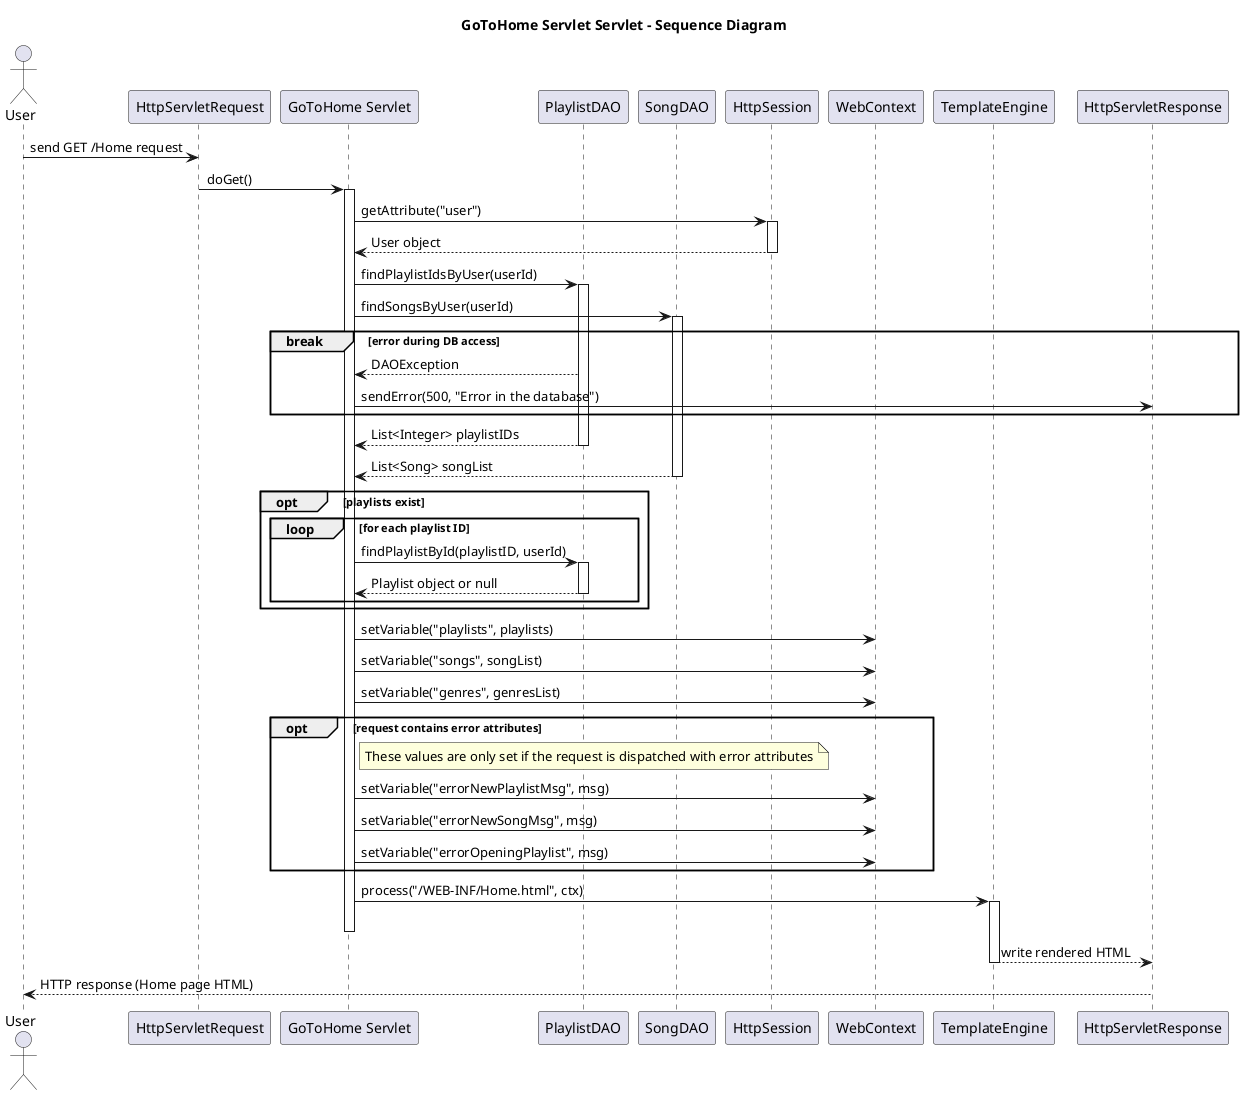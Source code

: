 @startuml
title GoToHome Servlet Servlet - Sequence Diagram
actor User
participant "HttpServletRequest" as Request
participant "GoToHome Servlet" as Servlet
participant "PlaylistDAO" as PlaylistDAO
participant "SongDAO" as SongDAO
participant "HttpSession" as Session
participant "WebContext" as ctx
participant "TemplateEngine" as Template
participant "HttpServletResponse" as Response

User -> Request : send GET /Home request

Request -> Servlet : doGet()
activate Servlet

Servlet -> Session : getAttribute("user")
activate Session
Session --> Servlet : User object
deactivate Session

Servlet -> PlaylistDAO : findPlaylistIdsByUser(userId)
activate PlaylistDAO

Servlet -> SongDAO : findSongsByUser(userId)
activate SongDAO

break error during DB access
    PlaylistDAO --> Servlet : DAOException
    Servlet -> Response : sendError(500, "Error in the database")
end
PlaylistDAO --> Servlet : List<Integer> playlistIDs
deactivate PlaylistDAO
SongDAO --> Servlet : List<Song> songList
deactivate SongDAO


opt playlists exist
    loop for each playlist ID
        Servlet -> PlaylistDAO : findPlaylistById(playlistID, userId)
        activate PlaylistDAO
        PlaylistDAO --> Servlet : Playlist object or null
        deactivate PlaylistDAO
    end
end

Servlet -> ctx : setVariable("playlists", playlists)
Servlet -> ctx : setVariable("songs", songList)
Servlet -> ctx : setVariable("genres", genresList)

opt request contains error attributes
    note right of Servlet: These values are only set if the request is dispatched with error attributes

    Servlet -> ctx : setVariable("errorNewPlaylistMsg", msg)
    Servlet -> ctx : setVariable("errorNewSongMsg", msg)
    Servlet -> ctx : setVariable("errorOpeningPlaylist", msg)
end

Servlet -> Template : process("/WEB-INF/Home.html", ctx)
activate Template
deactivate Servlet
Template --> Response : write rendered HTML
deactivate Template



Response --> User : HTTP response (Home page HTML)

@enduml